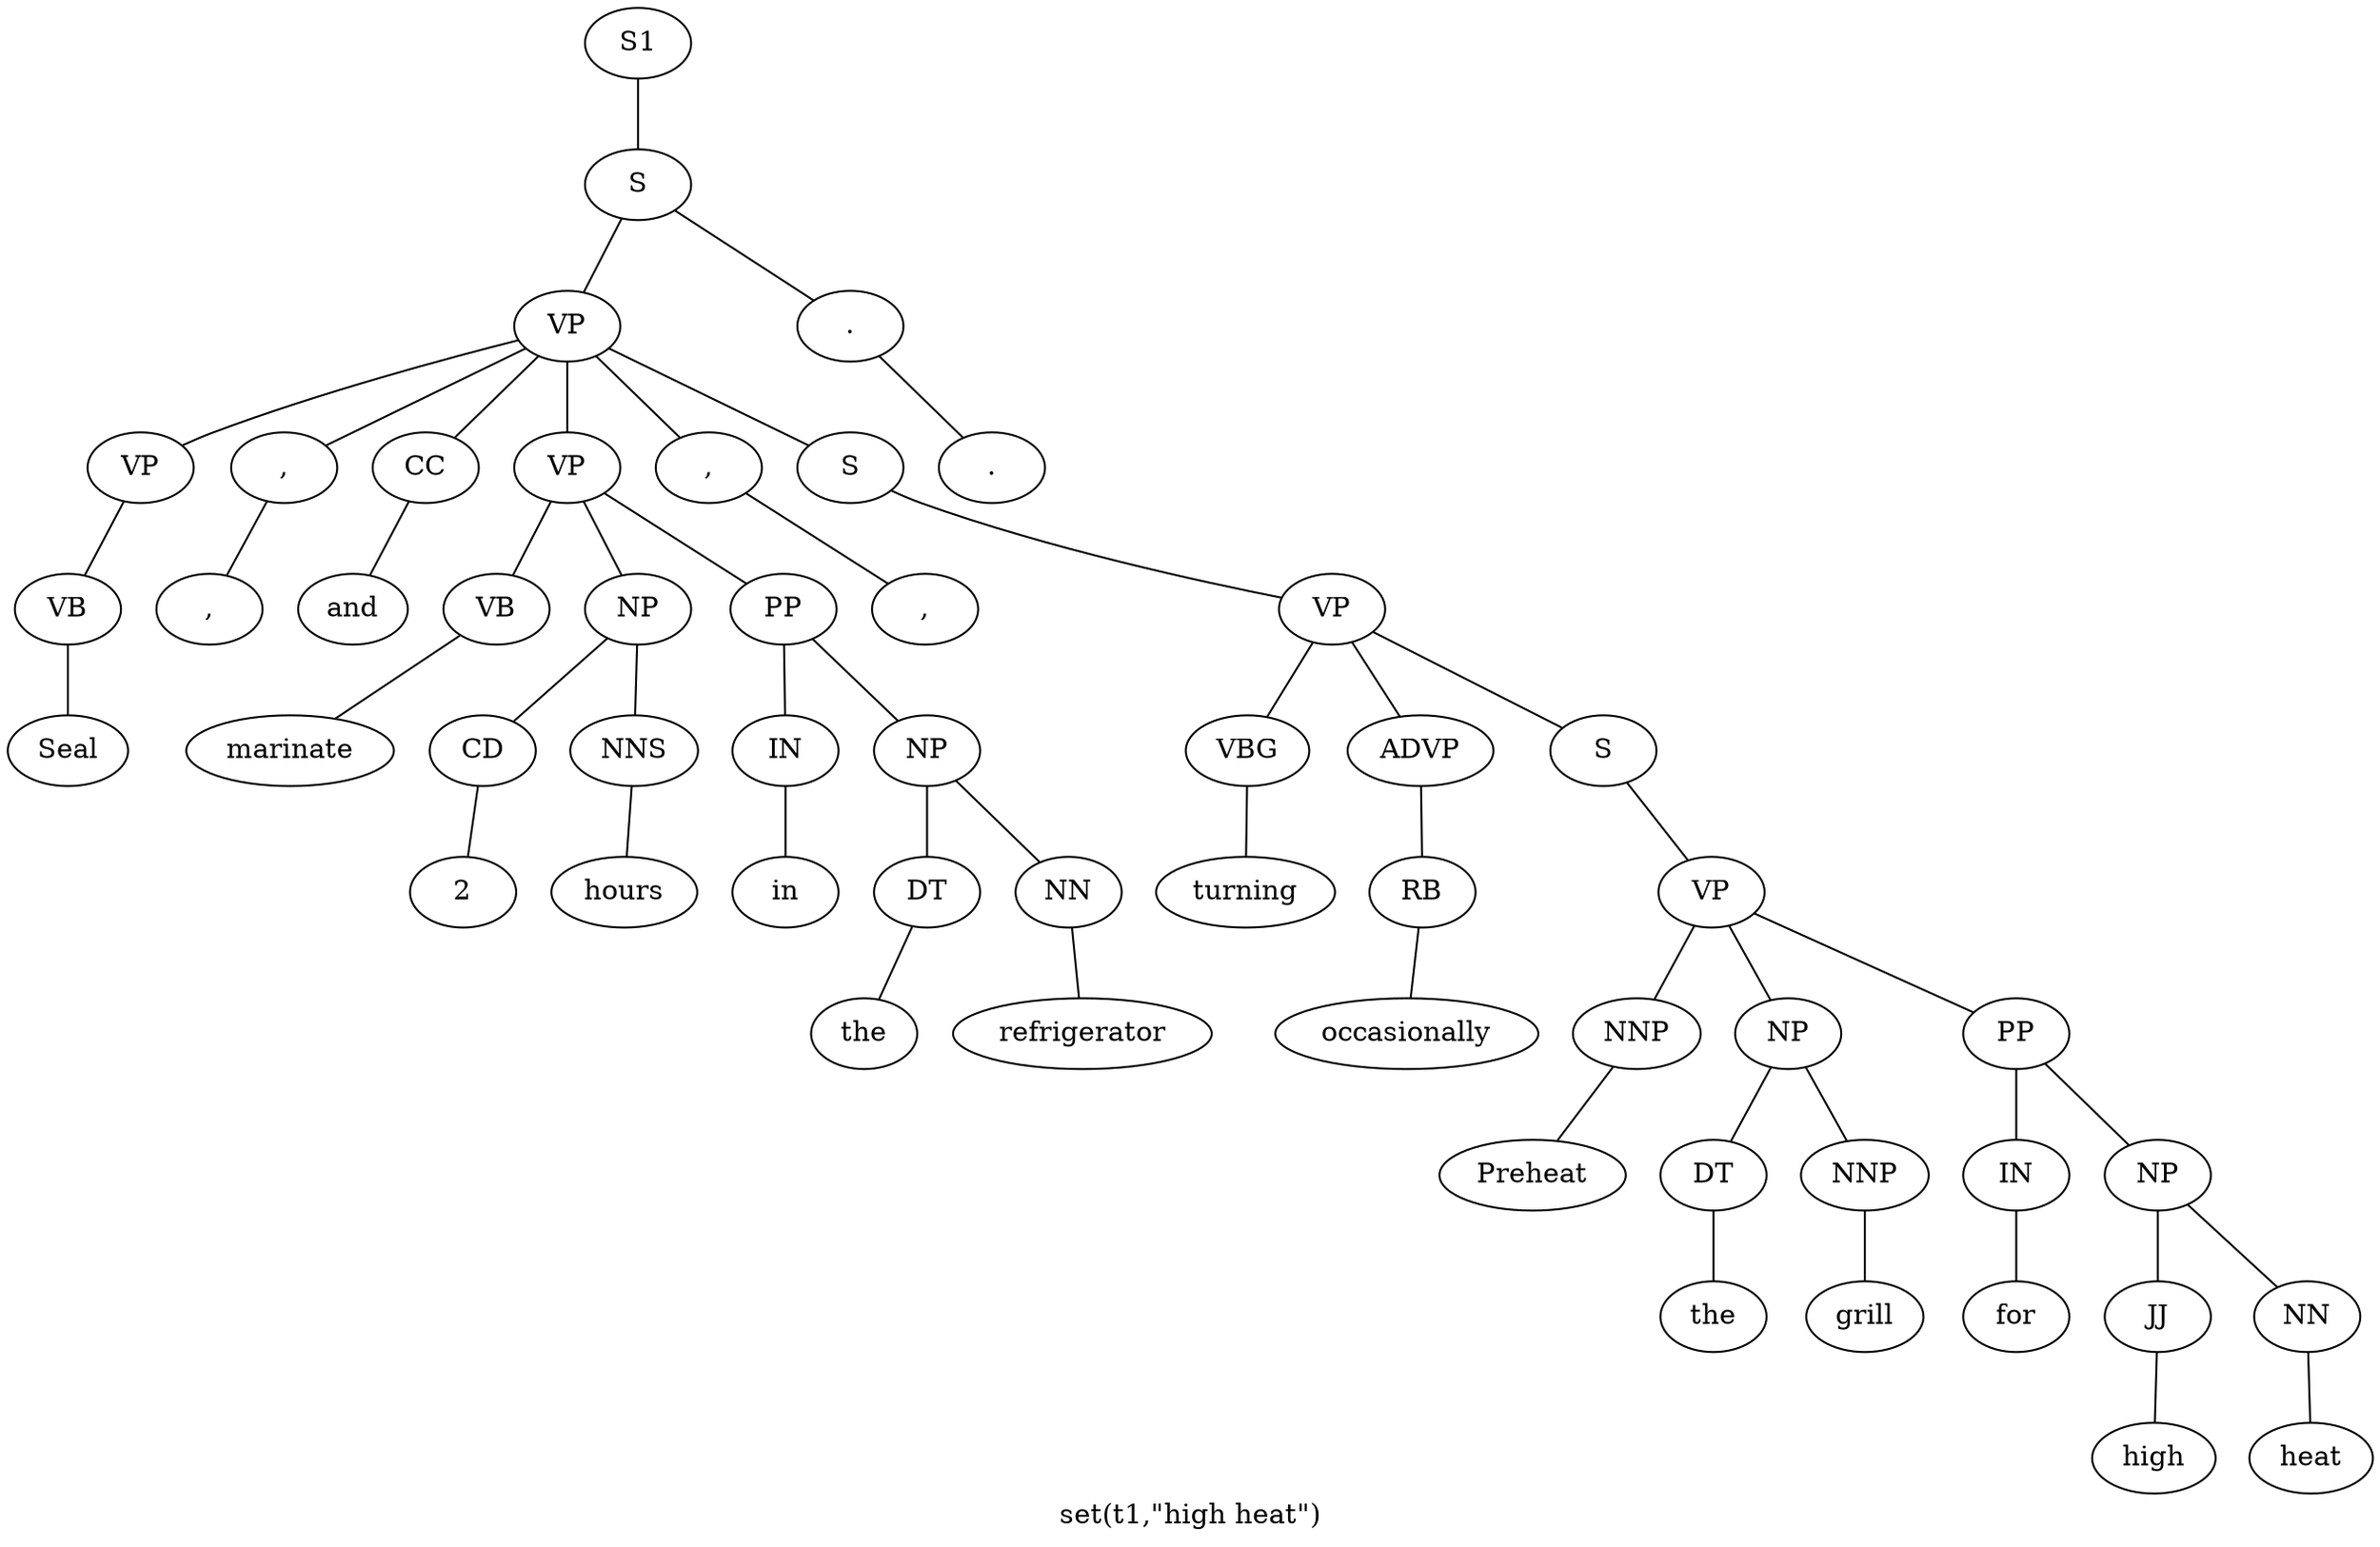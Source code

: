 graph SyntaxGraph {
	label = "set(t1,\"high heat\")";
	Node0 [label="S1"];
	Node1 [label="S"];
	Node2 [label="VP"];
	Node3 [label="VP"];
	Node4 [label="VB"];
	Node5 [label="Seal"];
	Node6 [label=","];
	Node7 [label=","];
	Node8 [label="CC"];
	Node9 [label="and"];
	Node10 [label="VP"];
	Node11 [label="VB"];
	Node12 [label="marinate"];
	Node13 [label="NP"];
	Node14 [label="CD"];
	Node15 [label="2"];
	Node16 [label="NNS"];
	Node17 [label="hours"];
	Node18 [label="PP"];
	Node19 [label="IN"];
	Node20 [label="in"];
	Node21 [label="NP"];
	Node22 [label="DT"];
	Node23 [label="the"];
	Node24 [label="NN"];
	Node25 [label="refrigerator"];
	Node26 [label=","];
	Node27 [label=","];
	Node28 [label="S"];
	Node29 [label="VP"];
	Node30 [label="VBG"];
	Node31 [label="turning"];
	Node32 [label="ADVP"];
	Node33 [label="RB"];
	Node34 [label="occasionally"];
	Node35 [label="S"];
	Node36 [label="VP"];
	Node37 [label="NNP"];
	Node38 [label="Preheat"];
	Node39 [label="NP"];
	Node40 [label="DT"];
	Node41 [label="the"];
	Node42 [label="NNP"];
	Node43 [label="grill"];
	Node44 [label="PP"];
	Node45 [label="IN"];
	Node46 [label="for"];
	Node47 [label="NP"];
	Node48 [label="JJ"];
	Node49 [label="high"];
	Node50 [label="NN"];
	Node51 [label="heat"];
	Node52 [label="."];
	Node53 [label="."];

	Node0 -- Node1;
	Node1 -- Node2;
	Node1 -- Node52;
	Node2 -- Node3;
	Node2 -- Node6;
	Node2 -- Node8;
	Node2 -- Node10;
	Node2 -- Node26;
	Node2 -- Node28;
	Node3 -- Node4;
	Node4 -- Node5;
	Node6 -- Node7;
	Node8 -- Node9;
	Node10 -- Node11;
	Node10 -- Node13;
	Node10 -- Node18;
	Node11 -- Node12;
	Node13 -- Node14;
	Node13 -- Node16;
	Node14 -- Node15;
	Node16 -- Node17;
	Node18 -- Node19;
	Node18 -- Node21;
	Node19 -- Node20;
	Node21 -- Node22;
	Node21 -- Node24;
	Node22 -- Node23;
	Node24 -- Node25;
	Node26 -- Node27;
	Node28 -- Node29;
	Node29 -- Node30;
	Node29 -- Node32;
	Node29 -- Node35;
	Node30 -- Node31;
	Node32 -- Node33;
	Node33 -- Node34;
	Node35 -- Node36;
	Node36 -- Node37;
	Node36 -- Node39;
	Node36 -- Node44;
	Node37 -- Node38;
	Node39 -- Node40;
	Node39 -- Node42;
	Node40 -- Node41;
	Node42 -- Node43;
	Node44 -- Node45;
	Node44 -- Node47;
	Node45 -- Node46;
	Node47 -- Node48;
	Node47 -- Node50;
	Node48 -- Node49;
	Node50 -- Node51;
	Node52 -- Node53;
}